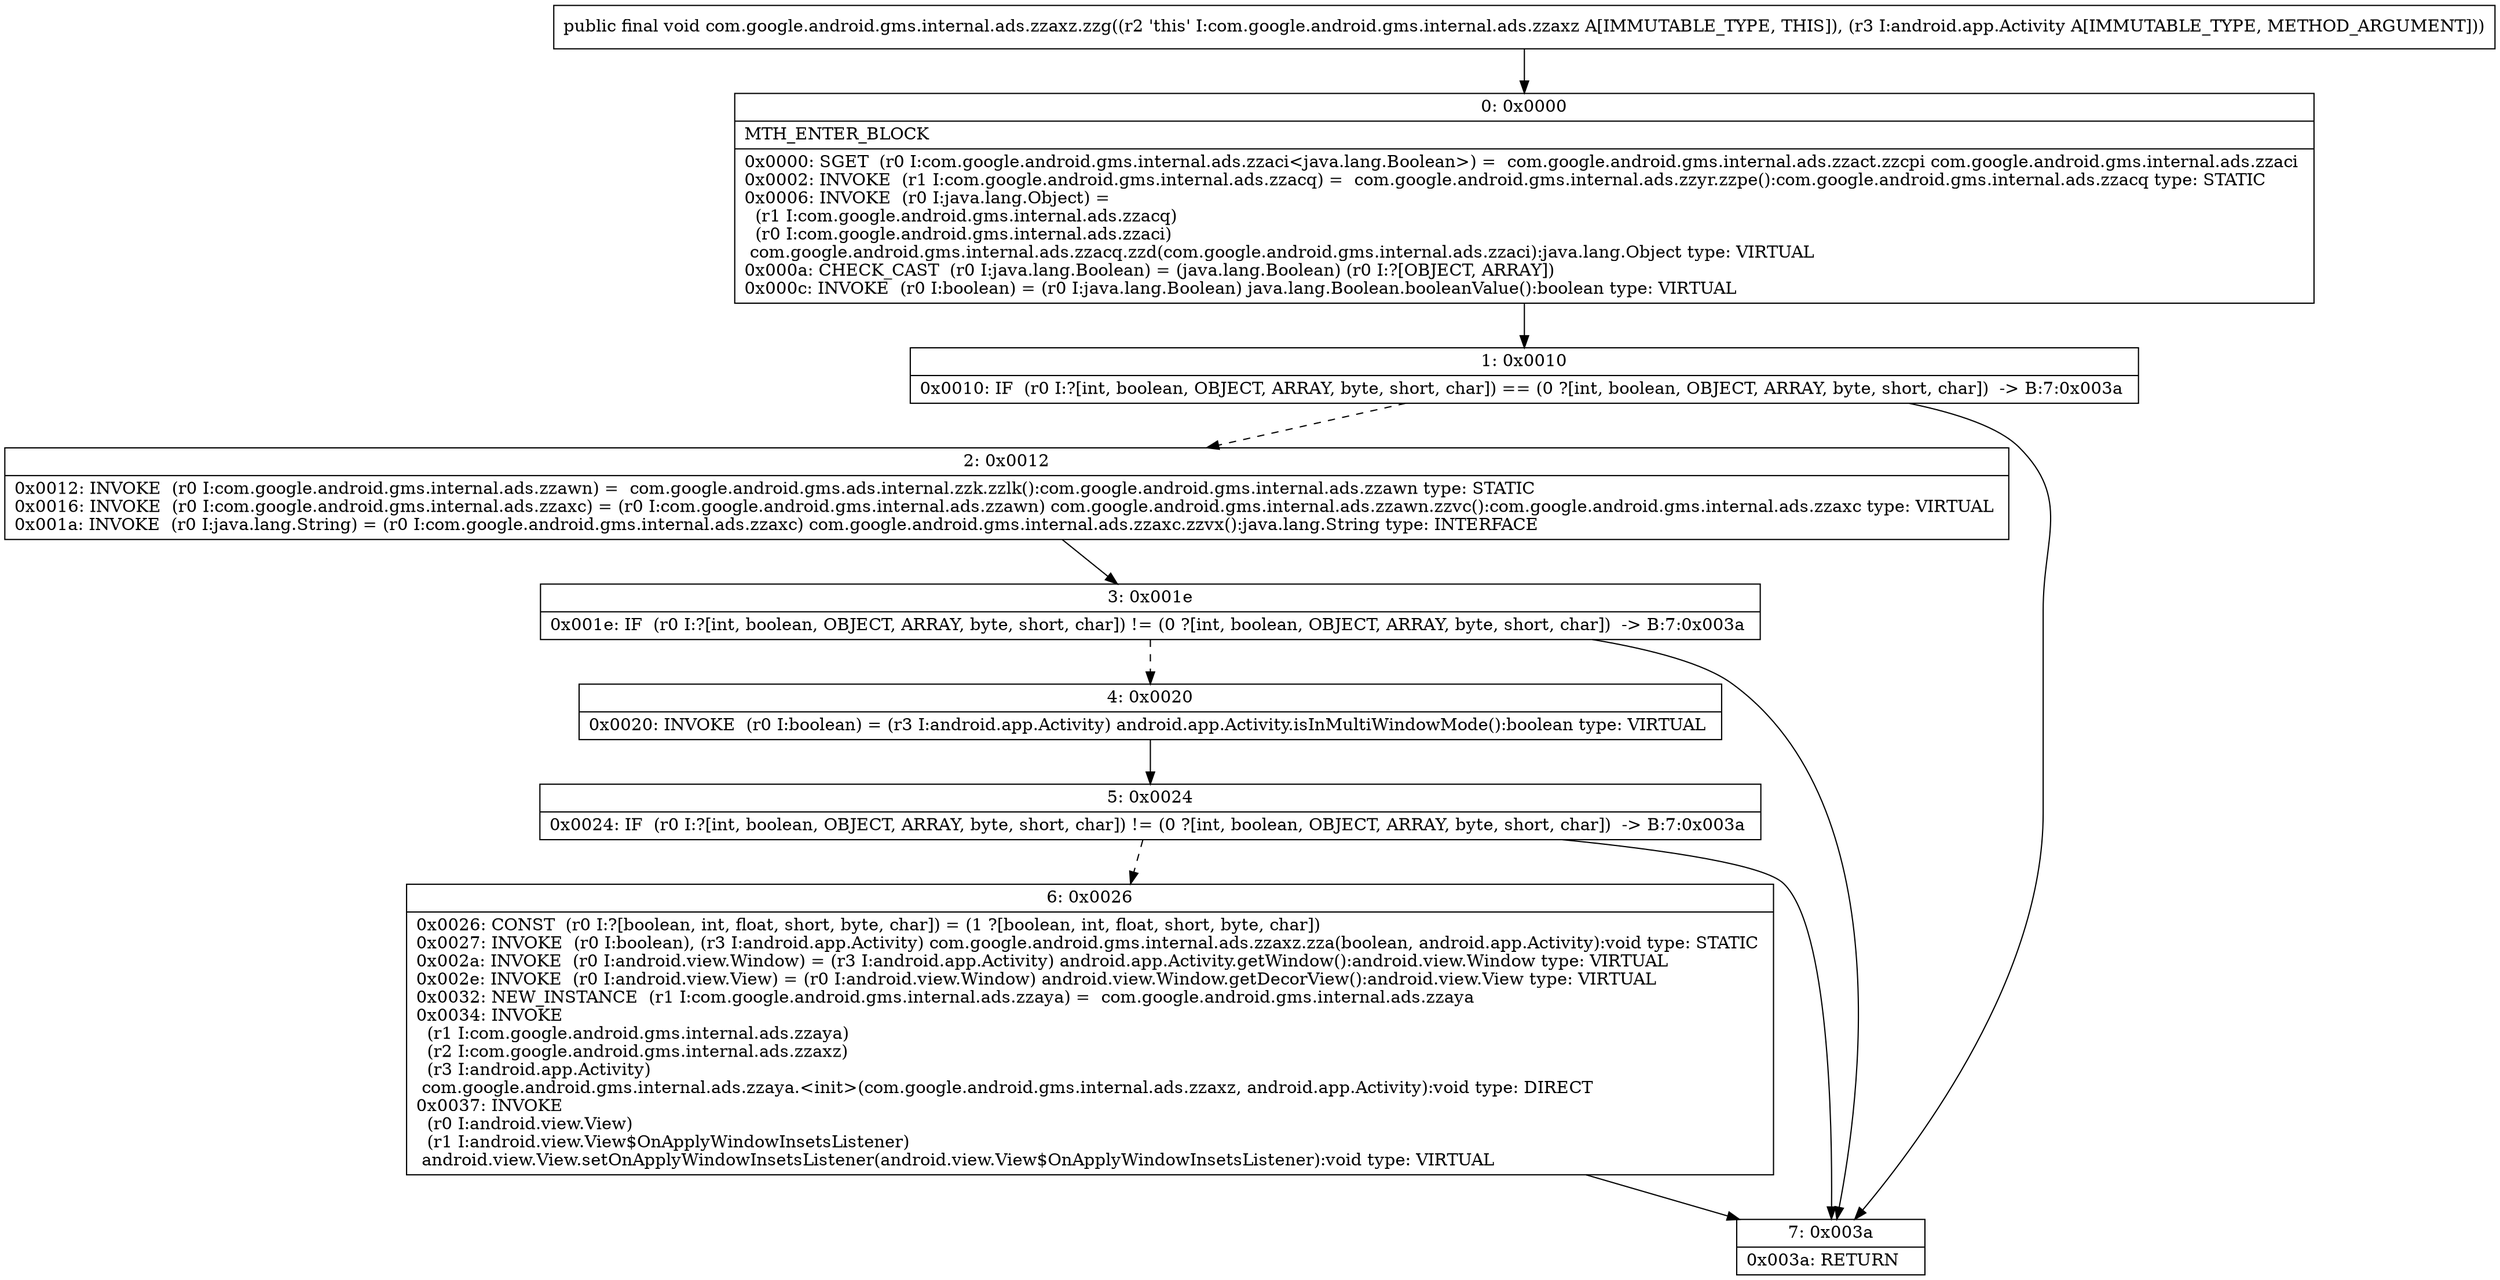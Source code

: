 digraph "CFG forcom.google.android.gms.internal.ads.zzaxz.zzg(Landroid\/app\/Activity;)V" {
Node_0 [shape=record,label="{0\:\ 0x0000|MTH_ENTER_BLOCK\l|0x0000: SGET  (r0 I:com.google.android.gms.internal.ads.zzaci\<java.lang.Boolean\>) =  com.google.android.gms.internal.ads.zzact.zzcpi com.google.android.gms.internal.ads.zzaci \l0x0002: INVOKE  (r1 I:com.google.android.gms.internal.ads.zzacq) =  com.google.android.gms.internal.ads.zzyr.zzpe():com.google.android.gms.internal.ads.zzacq type: STATIC \l0x0006: INVOKE  (r0 I:java.lang.Object) = \l  (r1 I:com.google.android.gms.internal.ads.zzacq)\l  (r0 I:com.google.android.gms.internal.ads.zzaci)\l com.google.android.gms.internal.ads.zzacq.zzd(com.google.android.gms.internal.ads.zzaci):java.lang.Object type: VIRTUAL \l0x000a: CHECK_CAST  (r0 I:java.lang.Boolean) = (java.lang.Boolean) (r0 I:?[OBJECT, ARRAY]) \l0x000c: INVOKE  (r0 I:boolean) = (r0 I:java.lang.Boolean) java.lang.Boolean.booleanValue():boolean type: VIRTUAL \l}"];
Node_1 [shape=record,label="{1\:\ 0x0010|0x0010: IF  (r0 I:?[int, boolean, OBJECT, ARRAY, byte, short, char]) == (0 ?[int, boolean, OBJECT, ARRAY, byte, short, char])  \-\> B:7:0x003a \l}"];
Node_2 [shape=record,label="{2\:\ 0x0012|0x0012: INVOKE  (r0 I:com.google.android.gms.internal.ads.zzawn) =  com.google.android.gms.ads.internal.zzk.zzlk():com.google.android.gms.internal.ads.zzawn type: STATIC \l0x0016: INVOKE  (r0 I:com.google.android.gms.internal.ads.zzaxc) = (r0 I:com.google.android.gms.internal.ads.zzawn) com.google.android.gms.internal.ads.zzawn.zzvc():com.google.android.gms.internal.ads.zzaxc type: VIRTUAL \l0x001a: INVOKE  (r0 I:java.lang.String) = (r0 I:com.google.android.gms.internal.ads.zzaxc) com.google.android.gms.internal.ads.zzaxc.zzvx():java.lang.String type: INTERFACE \l}"];
Node_3 [shape=record,label="{3\:\ 0x001e|0x001e: IF  (r0 I:?[int, boolean, OBJECT, ARRAY, byte, short, char]) != (0 ?[int, boolean, OBJECT, ARRAY, byte, short, char])  \-\> B:7:0x003a \l}"];
Node_4 [shape=record,label="{4\:\ 0x0020|0x0020: INVOKE  (r0 I:boolean) = (r3 I:android.app.Activity) android.app.Activity.isInMultiWindowMode():boolean type: VIRTUAL \l}"];
Node_5 [shape=record,label="{5\:\ 0x0024|0x0024: IF  (r0 I:?[int, boolean, OBJECT, ARRAY, byte, short, char]) != (0 ?[int, boolean, OBJECT, ARRAY, byte, short, char])  \-\> B:7:0x003a \l}"];
Node_6 [shape=record,label="{6\:\ 0x0026|0x0026: CONST  (r0 I:?[boolean, int, float, short, byte, char]) = (1 ?[boolean, int, float, short, byte, char]) \l0x0027: INVOKE  (r0 I:boolean), (r3 I:android.app.Activity) com.google.android.gms.internal.ads.zzaxz.zza(boolean, android.app.Activity):void type: STATIC \l0x002a: INVOKE  (r0 I:android.view.Window) = (r3 I:android.app.Activity) android.app.Activity.getWindow():android.view.Window type: VIRTUAL \l0x002e: INVOKE  (r0 I:android.view.View) = (r0 I:android.view.Window) android.view.Window.getDecorView():android.view.View type: VIRTUAL \l0x0032: NEW_INSTANCE  (r1 I:com.google.android.gms.internal.ads.zzaya) =  com.google.android.gms.internal.ads.zzaya \l0x0034: INVOKE  \l  (r1 I:com.google.android.gms.internal.ads.zzaya)\l  (r2 I:com.google.android.gms.internal.ads.zzaxz)\l  (r3 I:android.app.Activity)\l com.google.android.gms.internal.ads.zzaya.\<init\>(com.google.android.gms.internal.ads.zzaxz, android.app.Activity):void type: DIRECT \l0x0037: INVOKE  \l  (r0 I:android.view.View)\l  (r1 I:android.view.View$OnApplyWindowInsetsListener)\l android.view.View.setOnApplyWindowInsetsListener(android.view.View$OnApplyWindowInsetsListener):void type: VIRTUAL \l}"];
Node_7 [shape=record,label="{7\:\ 0x003a|0x003a: RETURN   \l}"];
MethodNode[shape=record,label="{public final void com.google.android.gms.internal.ads.zzaxz.zzg((r2 'this' I:com.google.android.gms.internal.ads.zzaxz A[IMMUTABLE_TYPE, THIS]), (r3 I:android.app.Activity A[IMMUTABLE_TYPE, METHOD_ARGUMENT])) }"];
MethodNode -> Node_0;
Node_0 -> Node_1;
Node_1 -> Node_2[style=dashed];
Node_1 -> Node_7;
Node_2 -> Node_3;
Node_3 -> Node_4[style=dashed];
Node_3 -> Node_7;
Node_4 -> Node_5;
Node_5 -> Node_6[style=dashed];
Node_5 -> Node_7;
Node_6 -> Node_7;
}

